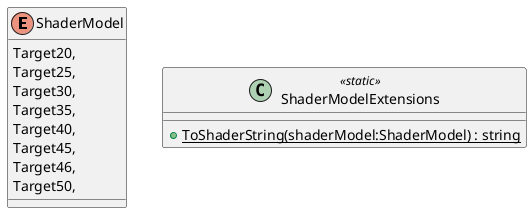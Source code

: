 @startuml
enum ShaderModel {
    Target20,
    Target25,
    Target30,
    Target35,
    Target40,
    Target45,
    Target46,
    Target50,
}
class ShaderModelExtensions <<static>> {
    + {static} ToShaderString(shaderModel:ShaderModel) : string
}
@enduml
